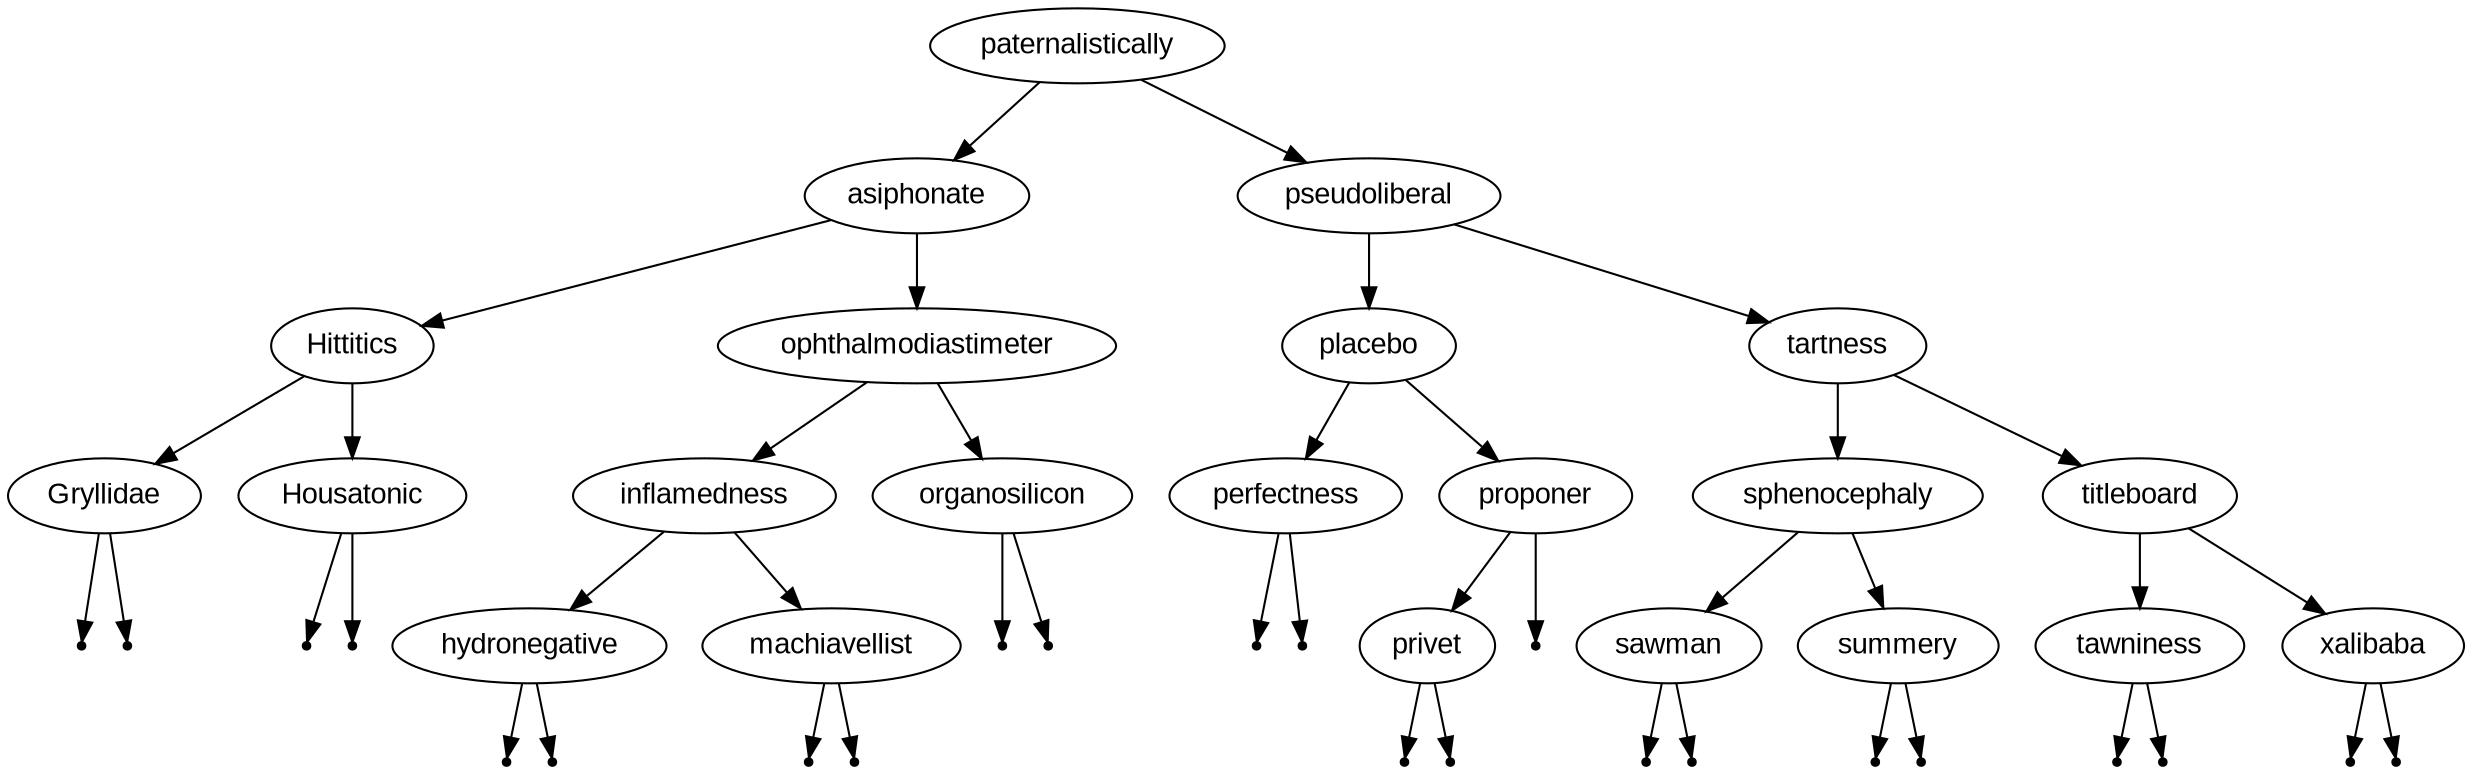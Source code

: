 digraph tree {
  node [fontname="Arial"];
  paternalistically -> asiphonate;
  asiphonate -> Hittitics;
  Hittitics -> Gryllidae;
  null101 [shape=point];
  Gryllidae -> null101;
  null102 [shape=point];
  Gryllidae -> null102;
  Hittitics -> Housatonic;
  null103 [shape=point];
  Housatonic -> null103;
  null104 [shape=point];
  Housatonic -> null104;
  asiphonate -> ophthalmodiastimeter;
  ophthalmodiastimeter -> inflamedness;
  inflamedness -> hydronegative;
  null105 [shape=point];
  hydronegative -> null105;
  null106 [shape=point];
  hydronegative -> null106;
  inflamedness -> machiavellist;
  null107 [shape=point];
  machiavellist -> null107;
  null108 [shape=point];
  machiavellist -> null108;
  ophthalmodiastimeter -> organosilicon;
  null109 [shape=point];
  organosilicon -> null109;
  null110 [shape=point];
  organosilicon -> null110;
  paternalistically -> pseudoliberal;
  pseudoliberal -> placebo;
  placebo -> perfectness;
  null111 [shape=point];
  perfectness -> null111;
  null112 [shape=point];
  perfectness -> null112;
  placebo -> proponer;
  proponer -> privet;
  null113 [shape=point];
  privet -> null113;
  null114 [shape=point];
  privet -> null114;
  null115 [shape=point];
  proponer -> null115;
  pseudoliberal -> tartness;
  tartness -> sphenocephaly;
  sphenocephaly -> sawman;
  null116 [shape=point];
  sawman -> null116;
  null117 [shape=point];
  sawman -> null117;
  sphenocephaly -> summery;
  null118 [shape=point];
  summery -> null118;
  null119 [shape=point];
  summery -> null119;
  tartness -> titleboard;
  titleboard -> tawniness;
  null120 [shape=point];
  tawniness -> null120;
  null121 [shape=point];
  tawniness -> null121;
  titleboard -> xalibaba;
  null122 [shape=point];
  xalibaba -> null122;
  null123 [shape=point];
  xalibaba -> null123;
}
